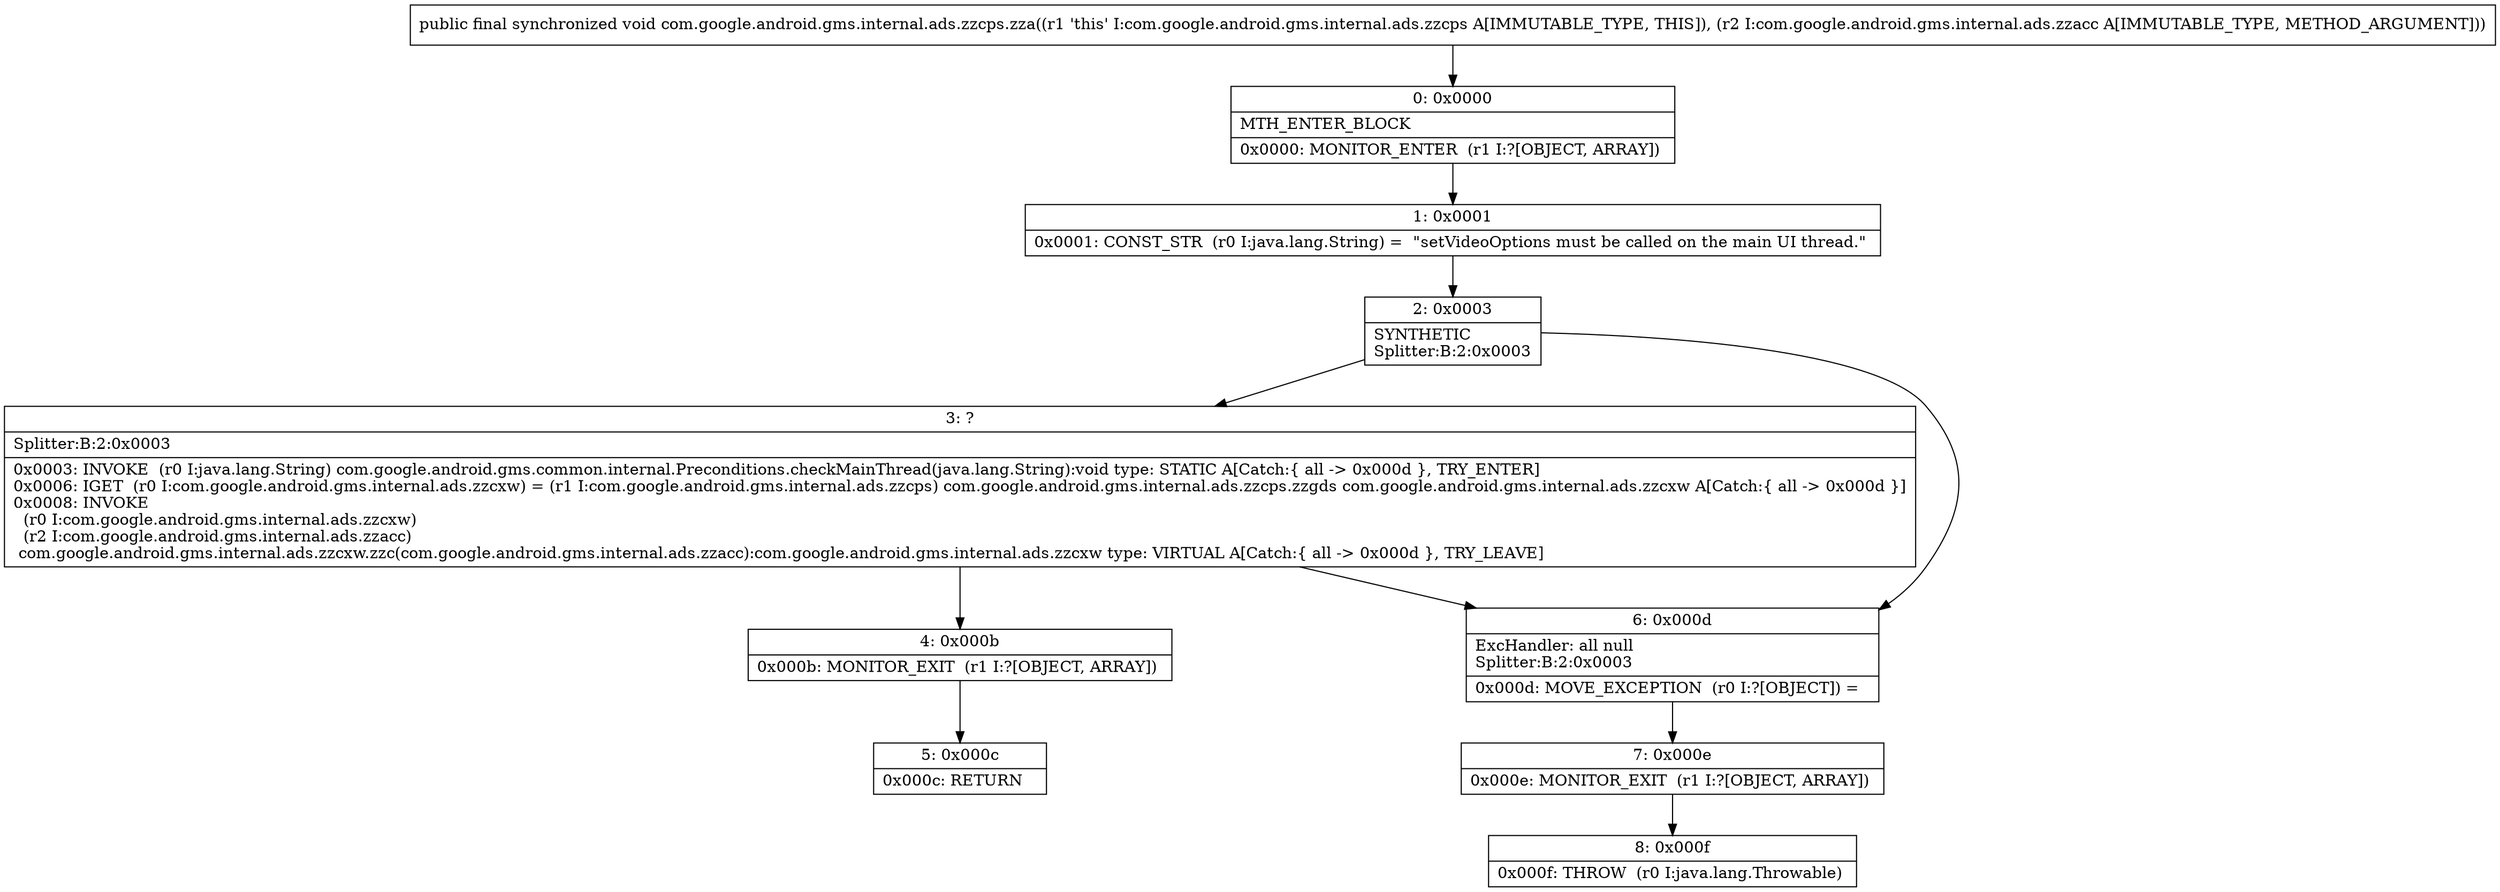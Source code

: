 digraph "CFG forcom.google.android.gms.internal.ads.zzcps.zza(Lcom\/google\/android\/gms\/internal\/ads\/zzacc;)V" {
Node_0 [shape=record,label="{0\:\ 0x0000|MTH_ENTER_BLOCK\l|0x0000: MONITOR_ENTER  (r1 I:?[OBJECT, ARRAY]) \l}"];
Node_1 [shape=record,label="{1\:\ 0x0001|0x0001: CONST_STR  (r0 I:java.lang.String) =  \"setVideoOptions must be called on the main UI thread.\" \l}"];
Node_2 [shape=record,label="{2\:\ 0x0003|SYNTHETIC\lSplitter:B:2:0x0003\l}"];
Node_3 [shape=record,label="{3\:\ ?|Splitter:B:2:0x0003\l|0x0003: INVOKE  (r0 I:java.lang.String) com.google.android.gms.common.internal.Preconditions.checkMainThread(java.lang.String):void type: STATIC A[Catch:\{ all \-\> 0x000d \}, TRY_ENTER]\l0x0006: IGET  (r0 I:com.google.android.gms.internal.ads.zzcxw) = (r1 I:com.google.android.gms.internal.ads.zzcps) com.google.android.gms.internal.ads.zzcps.zzgds com.google.android.gms.internal.ads.zzcxw A[Catch:\{ all \-\> 0x000d \}]\l0x0008: INVOKE  \l  (r0 I:com.google.android.gms.internal.ads.zzcxw)\l  (r2 I:com.google.android.gms.internal.ads.zzacc)\l com.google.android.gms.internal.ads.zzcxw.zzc(com.google.android.gms.internal.ads.zzacc):com.google.android.gms.internal.ads.zzcxw type: VIRTUAL A[Catch:\{ all \-\> 0x000d \}, TRY_LEAVE]\l}"];
Node_4 [shape=record,label="{4\:\ 0x000b|0x000b: MONITOR_EXIT  (r1 I:?[OBJECT, ARRAY]) \l}"];
Node_5 [shape=record,label="{5\:\ 0x000c|0x000c: RETURN   \l}"];
Node_6 [shape=record,label="{6\:\ 0x000d|ExcHandler: all null\lSplitter:B:2:0x0003\l|0x000d: MOVE_EXCEPTION  (r0 I:?[OBJECT]) =  \l}"];
Node_7 [shape=record,label="{7\:\ 0x000e|0x000e: MONITOR_EXIT  (r1 I:?[OBJECT, ARRAY]) \l}"];
Node_8 [shape=record,label="{8\:\ 0x000f|0x000f: THROW  (r0 I:java.lang.Throwable) \l}"];
MethodNode[shape=record,label="{public final synchronized void com.google.android.gms.internal.ads.zzcps.zza((r1 'this' I:com.google.android.gms.internal.ads.zzcps A[IMMUTABLE_TYPE, THIS]), (r2 I:com.google.android.gms.internal.ads.zzacc A[IMMUTABLE_TYPE, METHOD_ARGUMENT])) }"];
MethodNode -> Node_0;
Node_0 -> Node_1;
Node_1 -> Node_2;
Node_2 -> Node_3;
Node_2 -> Node_6;
Node_3 -> Node_4;
Node_3 -> Node_6;
Node_4 -> Node_5;
Node_6 -> Node_7;
Node_7 -> Node_8;
}


